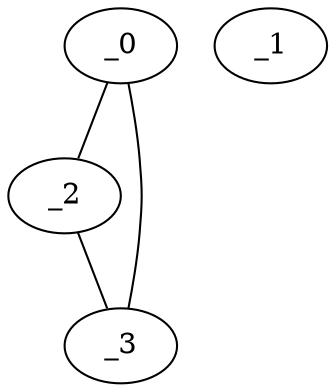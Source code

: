graph MP1_0097 {
	_0	 [x="1.5698",
		y="1.62848"];
	_2	 [x="0.742444",
		y="0.596386"];
	_0 -- _2;
	_3	 [x="0.525343",
		y="2.99218"];
	_0 -- _3;
	_1	 [x="2.15811",
		y="0.439223"];
	_2 -- _3;
}
